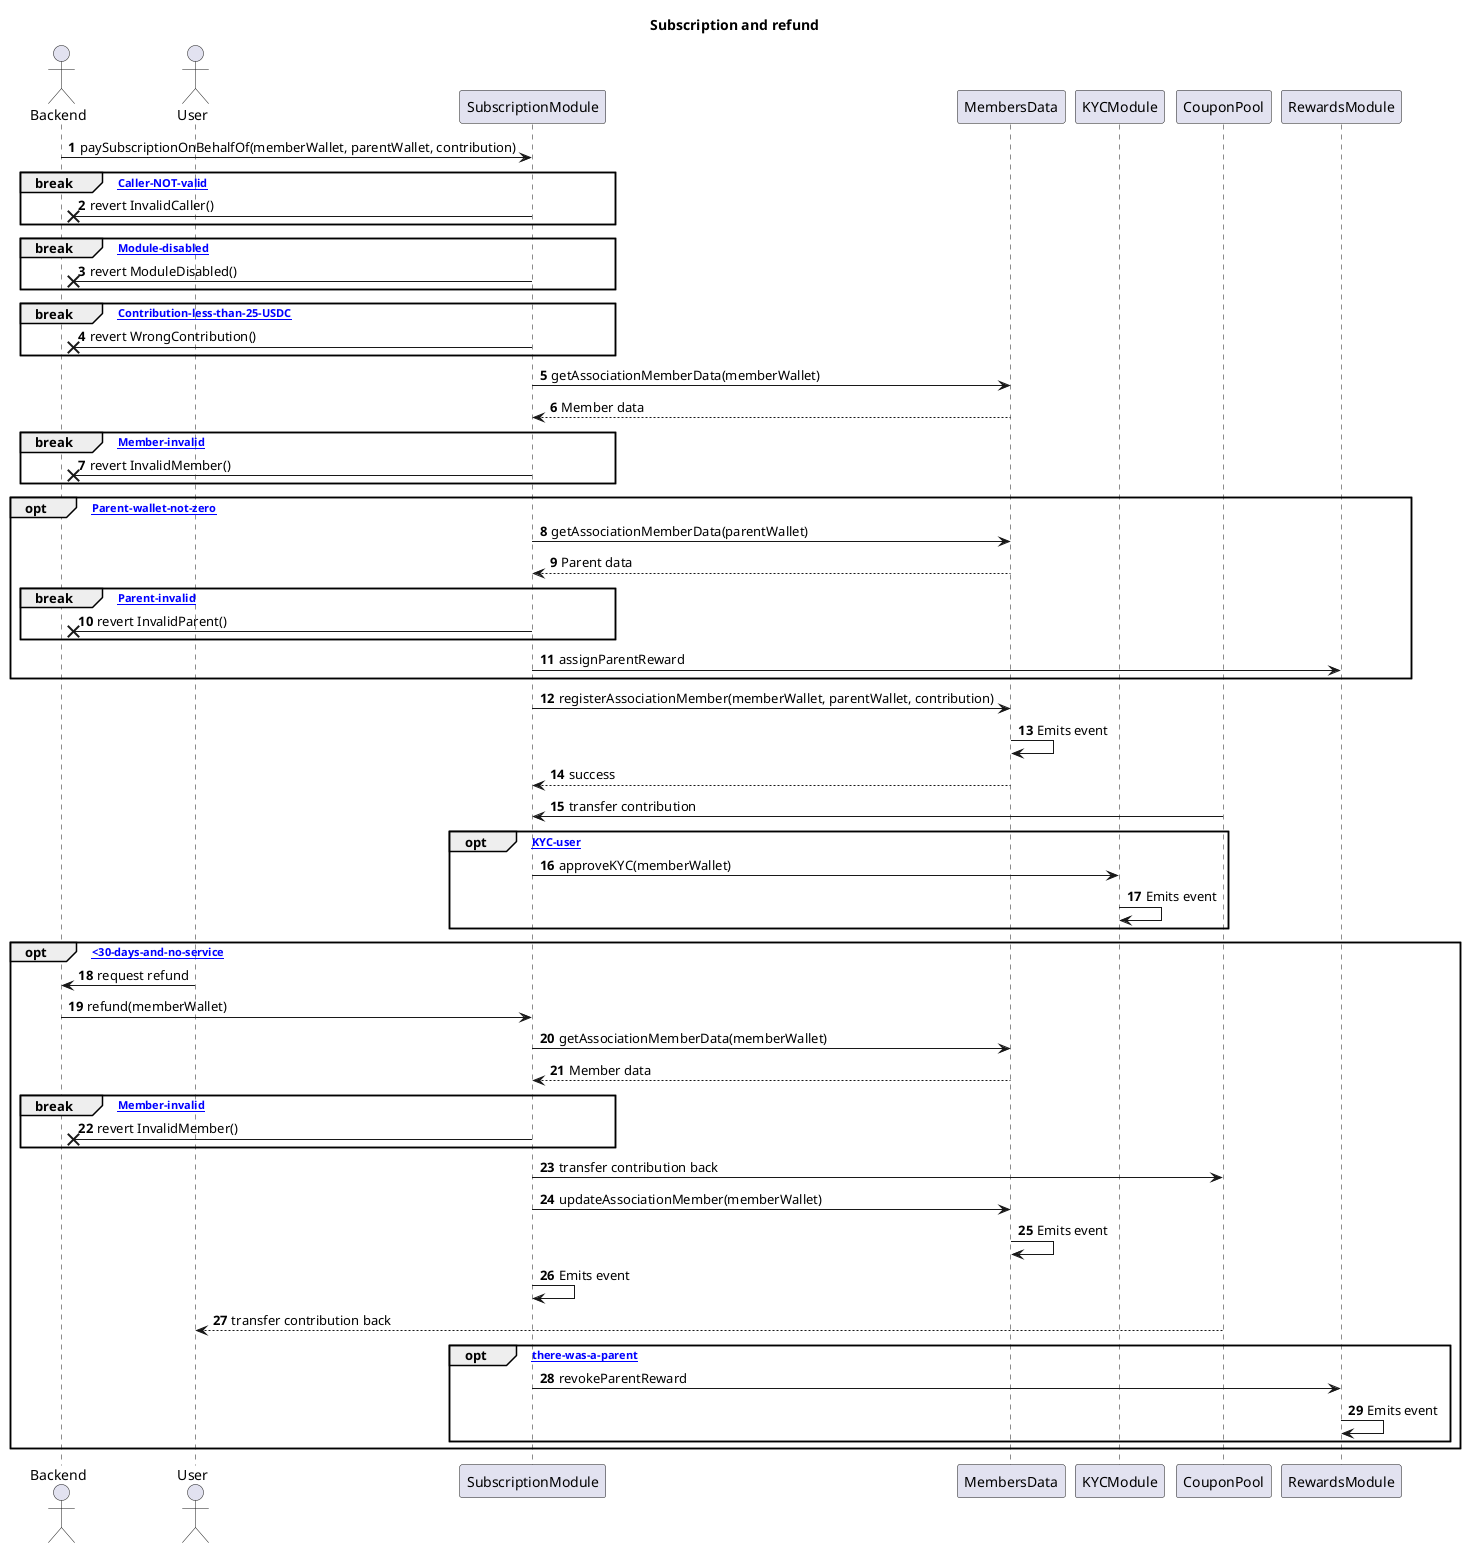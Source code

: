 @startuml Subscription and Refund
title Subscription and refund
autonumber

actor Backend
actor User
participant SubscriptionModule
participant MembersData
participant KYCModule
participant CouponPool
participant RewardsModule

Backend -> SubscriptionModule: paySubscriptionOnBehalfOf(memberWallet, parentWallet, contribution)

break [Caller-NOT-valid]
  SubscriptionModule -x Backend: revert InvalidCaller()
end

break [Module-disabled]
  SubscriptionModule -x Backend: revert ModuleDisabled()
end

break [Contribution-less-than-25-USDC]
  SubscriptionModule -x Backend: revert WrongContribution()
end

SubscriptionModule -> MembersData: getAssociationMemberData(memberWallet)
MembersData --> SubscriptionModule: Member data

break [Member-invalid]
  SubscriptionModule -x Backend: revert InvalidMember()
end

opt [Parent-wallet-not-zero]
  SubscriptionModule -> MembersData: getAssociationMemberData(parentWallet)
  MembersData --> SubscriptionModule: Parent data

  break [Parent-invalid]
    SubscriptionModule -x Backend: revert InvalidParent()
  end

  SubscriptionModule -> RewardsModule: assignParentReward
end

SubscriptionModule -> MembersData: registerAssociationMember(memberWallet, parentWallet, contribution)
MembersData -> MembersData: Emits event
MembersData --> SubscriptionModule: success

CouponPool -> SubscriptionModule: transfer contribution

opt [KYC-user]
  SubscriptionModule -> KYCModule: approveKYC(memberWallet)
  KYCModule -> KYCModule: Emits event
end

opt [<30-days-and-no-service]
  User -> Backend: request refund
  Backend -> SubscriptionModule: refund(memberWallet)
  SubscriptionModule -> MembersData: getAssociationMemberData(memberWallet)
  MembersData --> SubscriptionModule: Member data

  break [Member-invalid]
    SubscriptionModule -x Backend: revert InvalidMember()
  end

  SubscriptionModule -> CouponPool: transfer contribution back
  SubscriptionModule -> MembersData: updateAssociationMember(memberWallet)
  MembersData -> MembersData: Emits event
  SubscriptionModule -> SubscriptionModule: Emits event
  CouponPool --> User: transfer contribution back

  opt [there-was-a-parent]
    SubscriptionModule -> RewardsModule: revokeParentReward
    RewardsModule -> RewardsModule: Emits event
  end
end

@enduml
